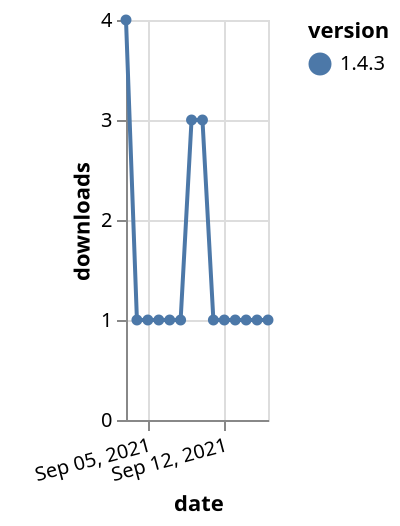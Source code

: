 {"$schema": "https://vega.github.io/schema/vega-lite/v5.json", "description": "A simple bar chart with embedded data.", "data": {"values": [{"date": "2021-09-03", "total": 181, "delta": 4, "version": "1.4.3"}, {"date": "2021-09-04", "total": 182, "delta": 1, "version": "1.4.3"}, {"date": "2021-09-05", "total": 183, "delta": 1, "version": "1.4.3"}, {"date": "2021-09-06", "total": 184, "delta": 1, "version": "1.4.3"}, {"date": "2021-09-07", "total": 185, "delta": 1, "version": "1.4.3"}, {"date": "2021-09-08", "total": 186, "delta": 1, "version": "1.4.3"}, {"date": "2021-09-09", "total": 189, "delta": 3, "version": "1.4.3"}, {"date": "2021-09-10", "total": 192, "delta": 3, "version": "1.4.3"}, {"date": "2021-09-11", "total": 193, "delta": 1, "version": "1.4.3"}, {"date": "2021-09-12", "total": 194, "delta": 1, "version": "1.4.3"}, {"date": "2021-09-13", "total": 195, "delta": 1, "version": "1.4.3"}, {"date": "2021-09-14", "total": 196, "delta": 1, "version": "1.4.3"}, {"date": "2021-09-15", "total": 197, "delta": 1, "version": "1.4.3"}, {"date": "2021-09-16", "total": 198, "delta": 1, "version": "1.4.3"}]}, "width": "container", "mark": {"type": "line", "point": {"filled": true}}, "encoding": {"x": {"field": "date", "type": "temporal", "timeUnit": "yearmonthdate", "title": "date", "axis": {"labelAngle": -15}}, "y": {"field": "delta", "type": "quantitative", "title": "downloads"}, "color": {"field": "version", "type": "nominal"}, "tooltip": {"field": "delta"}}}